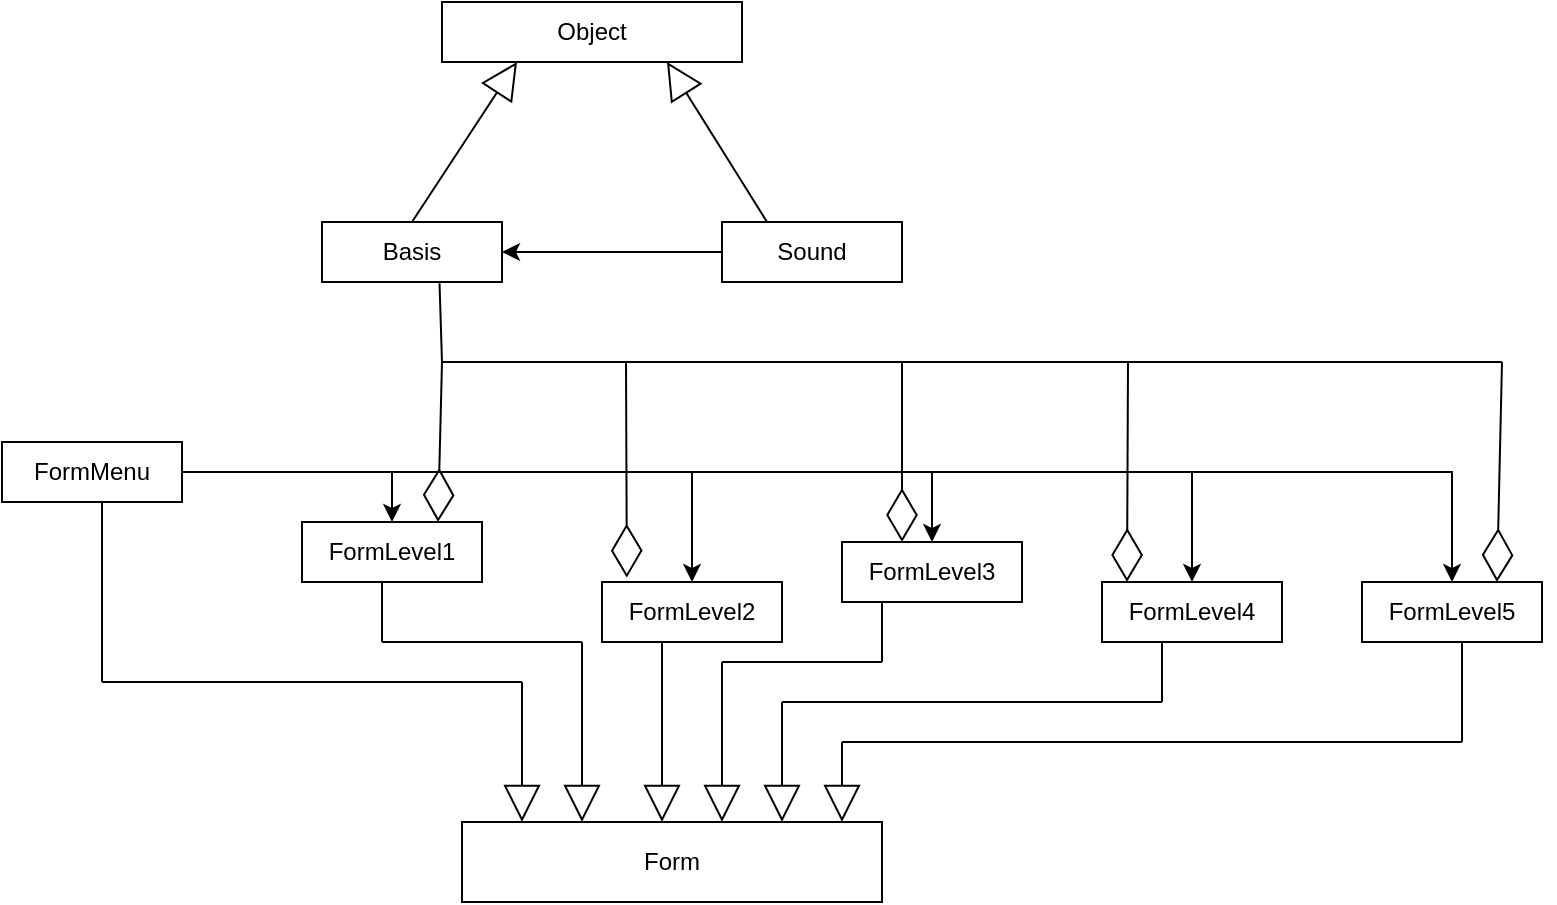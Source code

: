 <mxfile version="13.0.1" type="device"><diagram name="Page-1" id="929967ad-93f9-6ef4-fab6-5d389245f69c"><mxGraphModel dx="1038" dy="556" grid="1" gridSize="10" guides="1" tooltips="1" connect="1" arrows="1" fold="1" page="1" pageScale="1.5" pageWidth="1169" pageHeight="826" background="none" math="0" shadow="0"><root><mxCell id="0" style=";html=1;"/><mxCell id="1" style=";html=1;" parent="0"/><mxCell id="Xah6Zgm-p_P0vl2h3K61-1" value="Object" style="rounded=0;whiteSpace=wrap;html=1;" vertex="1" parent="1"><mxGeometry x="480" y="60" width="150" height="30" as="geometry"/></mxCell><mxCell id="Xah6Zgm-p_P0vl2h3K61-2" value="Basis" style="rounded=0;whiteSpace=wrap;html=1;" vertex="1" parent="1"><mxGeometry x="420" y="170" width="90" height="30" as="geometry"/></mxCell><mxCell id="Xah6Zgm-p_P0vl2h3K61-69" style="edgeStyle=orthogonalEdgeStyle;rounded=0;orthogonalLoop=1;jettySize=auto;html=1;entryX=1;entryY=0.5;entryDx=0;entryDy=0;" edge="1" parent="1" source="Xah6Zgm-p_P0vl2h3K61-3" target="Xah6Zgm-p_P0vl2h3K61-2"><mxGeometry relative="1" as="geometry"/></mxCell><mxCell id="Xah6Zgm-p_P0vl2h3K61-3" value="Sound" style="rounded=0;whiteSpace=wrap;html=1;" vertex="1" parent="1"><mxGeometry x="620" y="170" width="90" height="30" as="geometry"/></mxCell><mxCell id="Xah6Zgm-p_P0vl2h3K61-6" value="" style="endArrow=block;endSize=16;endFill=0;html=1;entryX=0.25;entryY=1;entryDx=0;entryDy=0;exitX=0.5;exitY=0;exitDx=0;exitDy=0;fontStyle=1" edge="1" parent="1" source="Xah6Zgm-p_P0vl2h3K61-2" target="Xah6Zgm-p_P0vl2h3K61-1"><mxGeometry width="160" relative="1" as="geometry"><mxPoint x="420" y="130" as="sourcePoint"/><mxPoint x="580" y="130" as="targetPoint"/></mxGeometry></mxCell><mxCell id="Xah6Zgm-p_P0vl2h3K61-8" value="" style="endArrow=block;endSize=16;endFill=0;html=1;entryX=0.75;entryY=1;entryDx=0;entryDy=0;exitX=0.25;exitY=0;exitDx=0;exitDy=0;" edge="1" parent="1" source="Xah6Zgm-p_P0vl2h3K61-3" target="Xah6Zgm-p_P0vl2h3K61-1"><mxGeometry width="160" relative="1" as="geometry"><mxPoint x="656" y="180" as="sourcePoint"/><mxPoint x="527.5" y="100" as="targetPoint"/></mxGeometry></mxCell><mxCell id="Xah6Zgm-p_P0vl2h3K61-9" value="Form" style="rounded=0;whiteSpace=wrap;html=1;" vertex="1" parent="1"><mxGeometry x="490" y="470" width="210" height="40" as="geometry"/></mxCell><mxCell id="Xah6Zgm-p_P0vl2h3K61-33" style="edgeStyle=orthogonalEdgeStyle;rounded=0;orthogonalLoop=1;jettySize=auto;html=1;" edge="1" parent="1" source="Xah6Zgm-p_P0vl2h3K61-10" target="Xah6Zgm-p_P0vl2h3K61-11"><mxGeometry relative="1" as="geometry"/></mxCell><mxCell id="Xah6Zgm-p_P0vl2h3K61-34" style="edgeStyle=orthogonalEdgeStyle;rounded=0;orthogonalLoop=1;jettySize=auto;html=1;entryX=0.5;entryY=0;entryDx=0;entryDy=0;" edge="1" parent="1" source="Xah6Zgm-p_P0vl2h3K61-10" target="Xah6Zgm-p_P0vl2h3K61-16"><mxGeometry relative="1" as="geometry"/></mxCell><mxCell id="Xah6Zgm-p_P0vl2h3K61-35" style="edgeStyle=orthogonalEdgeStyle;rounded=0;orthogonalLoop=1;jettySize=auto;html=1;entryX=0.5;entryY=0;entryDx=0;entryDy=0;" edge="1" parent="1" source="Xah6Zgm-p_P0vl2h3K61-10" target="Xah6Zgm-p_P0vl2h3K61-12"><mxGeometry relative="1" as="geometry"/></mxCell><mxCell id="Xah6Zgm-p_P0vl2h3K61-36" style="edgeStyle=orthogonalEdgeStyle;rounded=0;orthogonalLoop=1;jettySize=auto;html=1;" edge="1" parent="1" source="Xah6Zgm-p_P0vl2h3K61-10" target="Xah6Zgm-p_P0vl2h3K61-13"><mxGeometry relative="1" as="geometry"/></mxCell><mxCell id="Xah6Zgm-p_P0vl2h3K61-40" style="edgeStyle=orthogonalEdgeStyle;rounded=0;orthogonalLoop=1;jettySize=auto;html=1;entryX=0.5;entryY=0;entryDx=0;entryDy=0;" edge="1" parent="1" source="Xah6Zgm-p_P0vl2h3K61-10" target="Xah6Zgm-p_P0vl2h3K61-14"><mxGeometry relative="1" as="geometry"/></mxCell><mxCell id="Xah6Zgm-p_P0vl2h3K61-10" value="FormMenu" style="rounded=0;whiteSpace=wrap;html=1;" vertex="1" parent="1"><mxGeometry x="260" y="280" width="90" height="30" as="geometry"/></mxCell><mxCell id="Xah6Zgm-p_P0vl2h3K61-11" value="FormLevel1" style="rounded=0;whiteSpace=wrap;html=1;" vertex="1" parent="1"><mxGeometry x="410" y="320" width="90" height="30" as="geometry"/></mxCell><mxCell id="Xah6Zgm-p_P0vl2h3K61-12" value="FormLevel2" style="rounded=0;whiteSpace=wrap;html=1;" vertex="1" parent="1"><mxGeometry x="560" y="350" width="90" height="30" as="geometry"/></mxCell><mxCell id="Xah6Zgm-p_P0vl2h3K61-13" value="FormLevel3" style="rounded=0;whiteSpace=wrap;html=1;" vertex="1" parent="1"><mxGeometry x="680" y="330" width="90" height="30" as="geometry"/></mxCell><mxCell id="Xah6Zgm-p_P0vl2h3K61-14" value="FormLevel4" style="rounded=0;whiteSpace=wrap;html=1;" vertex="1" parent="1"><mxGeometry x="810" y="350" width="90" height="30" as="geometry"/></mxCell><mxCell id="Xah6Zgm-p_P0vl2h3K61-16" value="FormLevel5" style="rounded=0;whiteSpace=wrap;html=1;" vertex="1" parent="1"><mxGeometry x="940" y="350" width="90" height="30" as="geometry"/></mxCell><mxCell id="Xah6Zgm-p_P0vl2h3K61-29" value="" style="endArrow=diamondThin;endFill=0;endSize=24;html=1;" edge="1" parent="1"><mxGeometry width="160" relative="1" as="geometry"><mxPoint x="480" y="240" as="sourcePoint"/><mxPoint x="478" y="320" as="targetPoint"/></mxGeometry></mxCell><mxCell id="Xah6Zgm-p_P0vl2h3K61-41" value="" style="endArrow=diamondThin;endFill=0;endSize=24;html=1;entryX=0.138;entryY=-0.073;entryDx=0;entryDy=0;entryPerimeter=0;" edge="1" parent="1" target="Xah6Zgm-p_P0vl2h3K61-12"><mxGeometry width="160" relative="1" as="geometry"><mxPoint x="572" y="240" as="sourcePoint"/><mxPoint x="487.5" y="330" as="targetPoint"/></mxGeometry></mxCell><mxCell id="Xah6Zgm-p_P0vl2h3K61-42" value="" style="endArrow=diamondThin;endFill=0;endSize=24;html=1;entryX=0.75;entryY=0;entryDx=0;entryDy=0;" edge="1" parent="1" target="Xah6Zgm-p_P0vl2h3K61-16"><mxGeometry width="160" relative="1" as="geometry"><mxPoint x="1010" y="240" as="sourcePoint"/><mxPoint x="1013" y="350" as="targetPoint"/></mxGeometry></mxCell><mxCell id="Xah6Zgm-p_P0vl2h3K61-43" value="" style="endArrow=diamondThin;endFill=0;endSize=24;html=1;entryX=0.75;entryY=0;entryDx=0;entryDy=0;" edge="1" parent="1"><mxGeometry width="160" relative="1" as="geometry"><mxPoint x="710" y="240" as="sourcePoint"/><mxPoint x="710" y="330" as="targetPoint"/></mxGeometry></mxCell><mxCell id="Xah6Zgm-p_P0vl2h3K61-44" value="" style="endArrow=diamondThin;endFill=0;endSize=24;html=1;entryX=0.75;entryY=0;entryDx=0;entryDy=0;" edge="1" parent="1"><mxGeometry width="160" relative="1" as="geometry"><mxPoint x="823" y="240" as="sourcePoint"/><mxPoint x="822.5" y="350" as="targetPoint"/></mxGeometry></mxCell><mxCell id="Xah6Zgm-p_P0vl2h3K61-45" value="" style="endArrow=none;html=1;" edge="1" parent="1"><mxGeometry width="50" height="50" relative="1" as="geometry"><mxPoint x="480" y="240" as="sourcePoint"/><mxPoint x="1010" y="240" as="targetPoint"/></mxGeometry></mxCell><mxCell id="Xah6Zgm-p_P0vl2h3K61-47" value="" style="endArrow=none;html=1;entryX=0.653;entryY=1.02;entryDx=0;entryDy=0;entryPerimeter=0;" edge="1" parent="1" target="Xah6Zgm-p_P0vl2h3K61-2"><mxGeometry width="50" height="50" relative="1" as="geometry"><mxPoint x="480" y="240" as="sourcePoint"/><mxPoint x="530" y="190" as="targetPoint"/></mxGeometry></mxCell><mxCell id="Xah6Zgm-p_P0vl2h3K61-48" value="" style="endArrow=block;endSize=16;endFill=0;html=1;fontStyle=1;" edge="1" parent="1"><mxGeometry width="160" relative="1" as="geometry"><mxPoint x="680" y="430" as="sourcePoint"/><mxPoint x="680" y="470" as="targetPoint"/><Array as="points"><mxPoint x="680" y="440"/></Array></mxGeometry></mxCell><mxCell id="Xah6Zgm-p_P0vl2h3K61-49" value="" style="endArrow=block;endSize=16;endFill=0;html=1;fontStyle=1;" edge="1" parent="1"><mxGeometry width="160" relative="1" as="geometry"><mxPoint x="650" y="410" as="sourcePoint"/><mxPoint x="650" y="470" as="targetPoint"/><Array as="points"><mxPoint x="650" y="440"/></Array></mxGeometry></mxCell><mxCell id="Xah6Zgm-p_P0vl2h3K61-50" value="" style="endArrow=block;endSize=16;endFill=0;html=1;fontStyle=1;" edge="1" parent="1"><mxGeometry width="160" relative="1" as="geometry"><mxPoint x="620" y="390" as="sourcePoint"/><mxPoint x="620" y="470" as="targetPoint"/><Array as="points"><mxPoint x="620" y="440"/></Array></mxGeometry></mxCell><mxCell id="Xah6Zgm-p_P0vl2h3K61-51" value="" style="endArrow=block;endSize=16;endFill=0;html=1;fontStyle=1;" edge="1" parent="1"><mxGeometry width="160" relative="1" as="geometry"><mxPoint x="590" y="410" as="sourcePoint"/><mxPoint x="590" y="470" as="targetPoint"/><Array as="points"><mxPoint x="590" y="440"/></Array></mxGeometry></mxCell><mxCell id="Xah6Zgm-p_P0vl2h3K61-52" value="" style="endArrow=block;endSize=16;endFill=0;html=1;fontStyle=1;" edge="1" parent="1"><mxGeometry width="160" relative="1" as="geometry"><mxPoint x="550" y="380" as="sourcePoint"/><mxPoint x="550" y="470" as="targetPoint"/><Array as="points"><mxPoint x="550" y="440"/></Array></mxGeometry></mxCell><mxCell id="Xah6Zgm-p_P0vl2h3K61-53" value="" style="endArrow=none;html=1;" edge="1" parent="1"><mxGeometry width="50" height="50" relative="1" as="geometry"><mxPoint x="310" y="400" as="sourcePoint"/><mxPoint x="310" y="310" as="targetPoint"/></mxGeometry></mxCell><mxCell id="Xah6Zgm-p_P0vl2h3K61-54" value="" style="endArrow=block;endSize=16;endFill=0;html=1;fontStyle=1;" edge="1" parent="1"><mxGeometry width="160" relative="1" as="geometry"><mxPoint x="520" y="400" as="sourcePoint"/><mxPoint x="520" y="470" as="targetPoint"/><Array as="points"><mxPoint x="520" y="440"/></Array></mxGeometry></mxCell><mxCell id="Xah6Zgm-p_P0vl2h3K61-55" value="" style="endArrow=none;html=1;" edge="1" parent="1"><mxGeometry width="50" height="50" relative="1" as="geometry"><mxPoint x="450" y="380" as="sourcePoint"/><mxPoint x="450" y="350" as="targetPoint"/></mxGeometry></mxCell><mxCell id="Xah6Zgm-p_P0vl2h3K61-56" value="" style="endArrow=none;html=1;" edge="1" parent="1"><mxGeometry width="50" height="50" relative="1" as="geometry"><mxPoint x="310" y="400" as="sourcePoint"/><mxPoint x="520" y="400" as="targetPoint"/></mxGeometry></mxCell><mxCell id="Xah6Zgm-p_P0vl2h3K61-59" value="" style="endArrow=none;html=1;" edge="1" parent="1"><mxGeometry width="50" height="50" relative="1" as="geometry"><mxPoint x="540" y="380" as="sourcePoint"/><mxPoint x="450" y="380" as="targetPoint"/></mxGeometry></mxCell><mxCell id="Xah6Zgm-p_P0vl2h3K61-60" value="" style="endArrow=none;html=1;" edge="1" parent="1"><mxGeometry width="50" height="50" relative="1" as="geometry"><mxPoint x="550" y="380" as="sourcePoint"/><mxPoint x="540" y="380" as="targetPoint"/></mxGeometry></mxCell><mxCell id="Xah6Zgm-p_P0vl2h3K61-61" value="" style="endArrow=none;html=1;" edge="1" parent="1"><mxGeometry width="50" height="50" relative="1" as="geometry"><mxPoint x="590" y="410" as="sourcePoint"/><mxPoint x="590" y="380" as="targetPoint"/></mxGeometry></mxCell><mxCell id="Xah6Zgm-p_P0vl2h3K61-62" value="" style="endArrow=none;html=1;" edge="1" parent="1"><mxGeometry width="50" height="50" relative="1" as="geometry"><mxPoint x="700" y="390" as="sourcePoint"/><mxPoint x="700" y="360" as="targetPoint"/></mxGeometry></mxCell><mxCell id="Xah6Zgm-p_P0vl2h3K61-63" value="" style="endArrow=none;html=1;" edge="1" parent="1"><mxGeometry width="50" height="50" relative="1" as="geometry"><mxPoint x="620" y="390" as="sourcePoint"/><mxPoint x="700" y="390" as="targetPoint"/></mxGeometry></mxCell><mxCell id="Xah6Zgm-p_P0vl2h3K61-64" value="" style="endArrow=none;html=1;" edge="1" parent="1"><mxGeometry width="50" height="50" relative="1" as="geometry"><mxPoint x="840" y="410" as="sourcePoint"/><mxPoint x="840" y="380" as="targetPoint"/></mxGeometry></mxCell><mxCell id="Xah6Zgm-p_P0vl2h3K61-65" value="" style="endArrow=none;html=1;" edge="1" parent="1"><mxGeometry width="50" height="50" relative="1" as="geometry"><mxPoint x="650" y="410" as="sourcePoint"/><mxPoint x="840" y="410" as="targetPoint"/></mxGeometry></mxCell><mxCell id="Xah6Zgm-p_P0vl2h3K61-66" value="" style="endArrow=none;html=1;" edge="1" parent="1"><mxGeometry width="50" height="50" relative="1" as="geometry"><mxPoint x="680" y="430" as="sourcePoint"/><mxPoint x="990" y="430" as="targetPoint"/></mxGeometry></mxCell><mxCell id="Xah6Zgm-p_P0vl2h3K61-67" value="" style="endArrow=none;html=1;" edge="1" parent="1"><mxGeometry width="50" height="50" relative="1" as="geometry"><mxPoint x="990" y="430" as="sourcePoint"/><mxPoint x="990" y="380" as="targetPoint"/></mxGeometry></mxCell></root></mxGraphModel></diagram></mxfile>